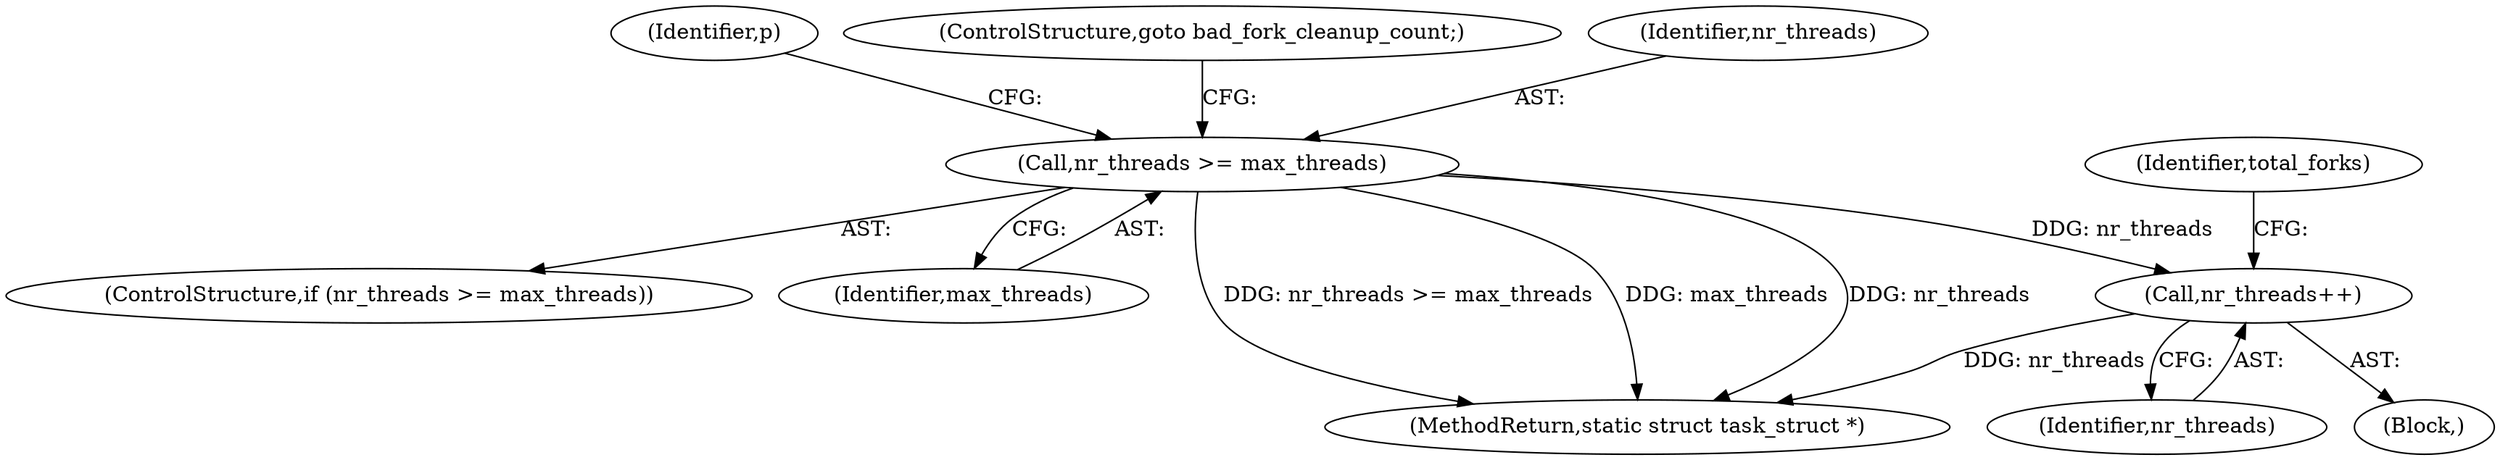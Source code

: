 digraph "0_linux_e66eded8309ebf679d3d3c1f5820d1f2ca332c71_0@API" {
"1001097" [label="(Call,nr_threads++)"];
"1000310" [label="(Call,nr_threads >= max_threads)"];
"1000309" [label="(ControlStructure,if (nr_threads >= max_threads))"];
"1000312" [label="(Identifier,max_threads)"];
"1000320" [label="(Identifier,p)"];
"1001100" [label="(Identifier,total_forks)"];
"1001098" [label="(Identifier,nr_threads)"];
"1001013" [label="(Block,)"];
"1000313" [label="(ControlStructure,goto bad_fork_cleanup_count;)"];
"1001227" [label="(MethodReturn,static struct task_struct *)"];
"1001097" [label="(Call,nr_threads++)"];
"1000311" [label="(Identifier,nr_threads)"];
"1000310" [label="(Call,nr_threads >= max_threads)"];
"1001097" -> "1001013"  [label="AST: "];
"1001097" -> "1001098"  [label="CFG: "];
"1001098" -> "1001097"  [label="AST: "];
"1001100" -> "1001097"  [label="CFG: "];
"1001097" -> "1001227"  [label="DDG: nr_threads"];
"1000310" -> "1001097"  [label="DDG: nr_threads"];
"1000310" -> "1000309"  [label="AST: "];
"1000310" -> "1000312"  [label="CFG: "];
"1000311" -> "1000310"  [label="AST: "];
"1000312" -> "1000310"  [label="AST: "];
"1000313" -> "1000310"  [label="CFG: "];
"1000320" -> "1000310"  [label="CFG: "];
"1000310" -> "1001227"  [label="DDG: nr_threads >= max_threads"];
"1000310" -> "1001227"  [label="DDG: max_threads"];
"1000310" -> "1001227"  [label="DDG: nr_threads"];
}
